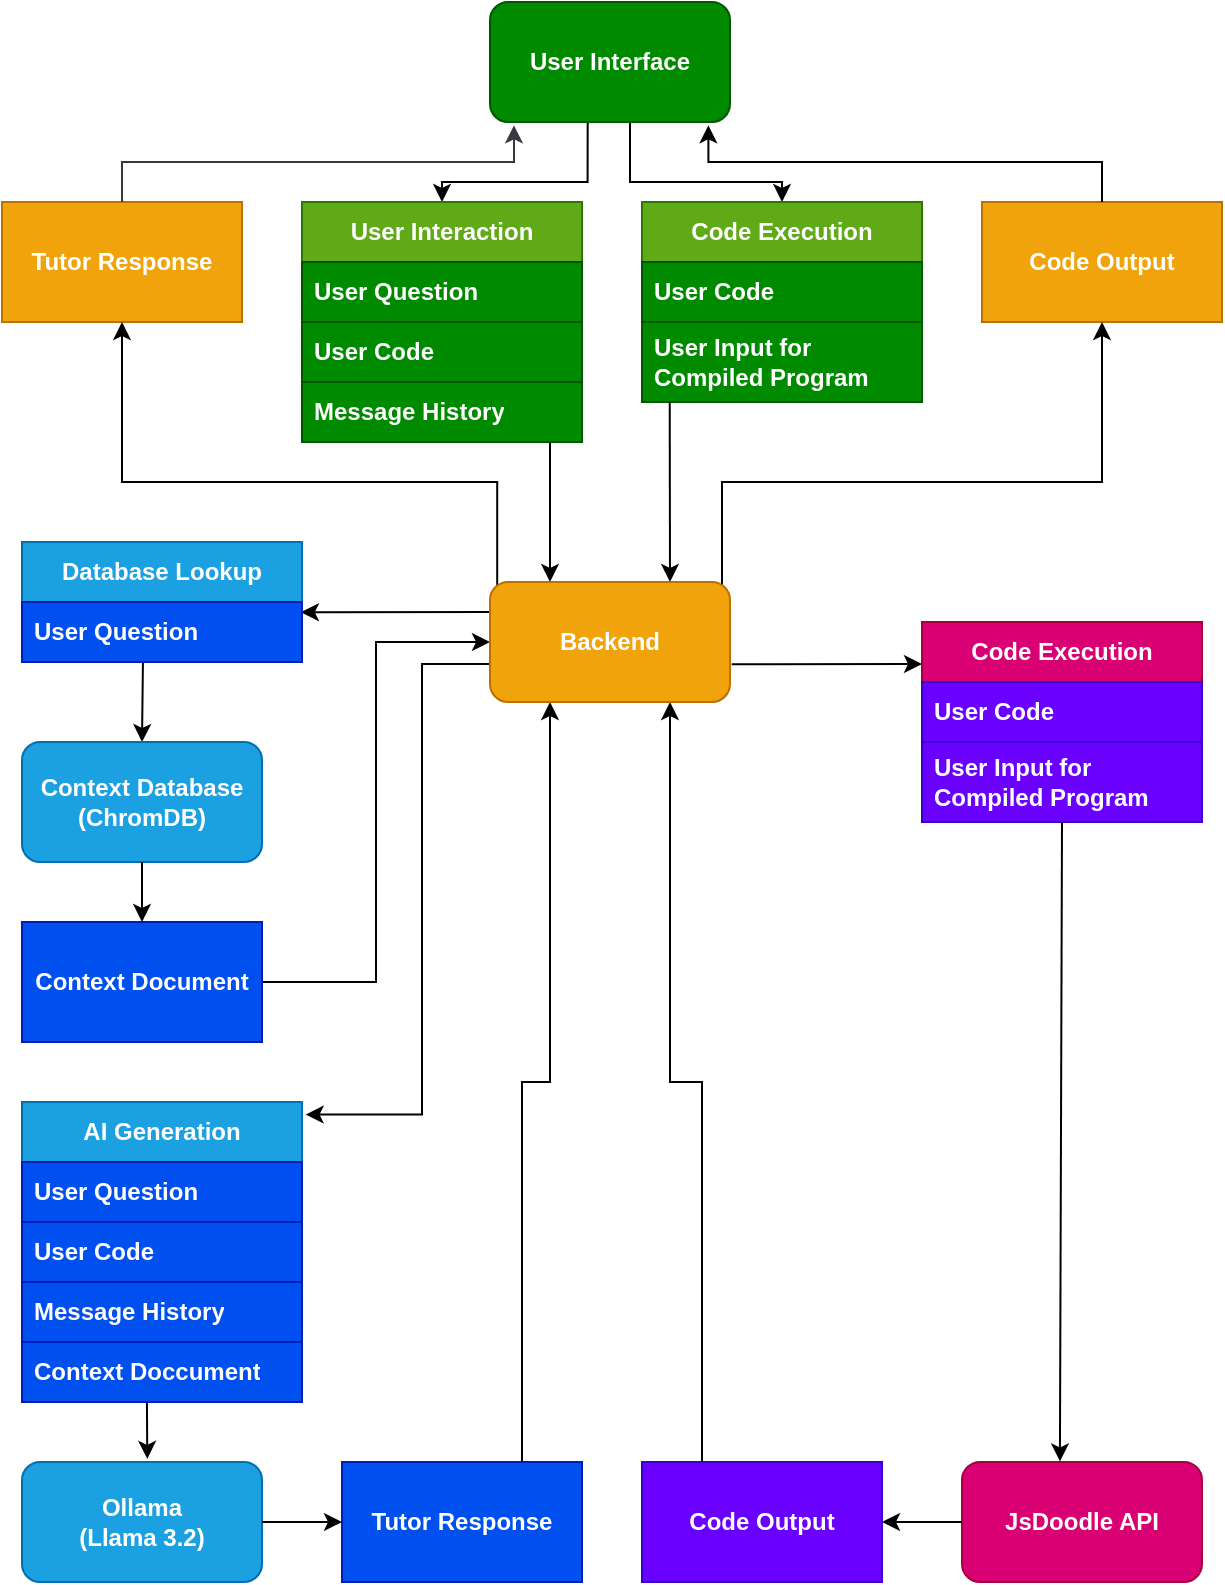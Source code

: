 <mxfile version="26.2.14">
  <diagram name="Page-1" id="X-LDxqIxmJktr7mWhacj">
    <mxGraphModel dx="2025" dy="1124" grid="1" gridSize="10" guides="1" tooltips="1" connect="1" arrows="1" fold="1" page="1" pageScale="1" pageWidth="850" pageHeight="1100" math="0" shadow="0">
      <root>
        <mxCell id="0" />
        <mxCell id="1" parent="0" />
        <mxCell id="BgU1j7NmNOqVow7ONl87-14" value="" style="endArrow=classic;rounded=0;entryX=0.5;entryY=0;entryDx=0;entryDy=0;exitX=0.432;exitY=0.964;exitDx=0;exitDy=0;strokeColor=light-dark(#000000,#000000);swimlaneLine=1;shadow=0;fontStyle=1;fontColor=light-dark(#ffffff, #121212);textShadow=0;labelBorderColor=none;labelBackgroundColor=none;html=1;exitPerimeter=0;" parent="1" source="BgU1j7NmNOqVow7ONl87-13" target="BgU1j7NmNOqVow7ONl87-9" edge="1">
          <mxGeometry width="50" height="50" relative="1" as="geometry">
            <mxPoint x="80" y="320" as="sourcePoint" />
            <mxPoint x="230" y="320" as="targetPoint" />
          </mxGeometry>
        </mxCell>
        <mxCell id="BgU1j7NmNOqVow7ONl87-1" value="" style="endArrow=classic;rounded=0;exitX=0.407;exitY=0.93;exitDx=0;exitDy=0;entryX=0.5;entryY=0;entryDx=0;entryDy=0;strokeColor=light-dark(#000000,#000000);swimlaneLine=1;shadow=0;fontStyle=1;fontColor=light-dark(#ffffff, #121212);textShadow=0;labelBorderColor=none;labelBackgroundColor=none;html=1;exitPerimeter=0;edgeStyle=orthogonalEdgeStyle;" parent="1" source="BgU1j7NmNOqVow7ONl87-45" target="BgU1j7NmNOqVow7ONl87-2" edge="1">
          <mxGeometry width="50" height="50" relative="1" as="geometry">
            <mxPoint x="320" y="270" as="sourcePoint" />
            <mxPoint x="370" y="220" as="targetPoint" />
            <Array as="points">
              <mxPoint x="403" y="110" />
              <mxPoint x="330" y="110" />
            </Array>
          </mxGeometry>
        </mxCell>
        <mxCell id="BgU1j7NmNOqVow7ONl87-2" value="User Interaction" style="swimlane;fontStyle=1;childLayout=stackLayout;horizontal=1;startSize=30;horizontalStack=0;resizeParent=1;resizeParentMax=0;resizeLast=0;collapsible=1;marginBottom=0;fillColor=#60a917;fontColor=#ffffff;strokeColor=#2D7600;swimlaneLine=1;shadow=0;textShadow=0;labelBorderColor=none;labelBackgroundColor=none;html=1;whiteSpace=wrap;fillStyle=auto;" parent="1" vertex="1">
          <mxGeometry x="260" y="120" width="140" height="120" as="geometry" />
        </mxCell>
        <mxCell id="BgU1j7NmNOqVow7ONl87-3" value="User Question" style="text;strokeColor=#005700;fillColor=#008a00;align=left;verticalAlign=middle;spacingLeft=4;spacingRight=4;overflow=hidden;points=[[0,0.5],[1,0.5]];portConstraint=eastwest;rotatable=0;fontColor=light-dark(#ffffff, #121212);swimlaneLine=1;shadow=0;fontStyle=1;textShadow=0;labelBorderColor=none;labelBackgroundColor=none;html=1;whiteSpace=wrap;" parent="BgU1j7NmNOqVow7ONl87-2" vertex="1">
          <mxGeometry y="30" width="140" height="30" as="geometry" />
        </mxCell>
        <mxCell id="BgU1j7NmNOqVow7ONl87-4" value="User Code" style="text;strokeColor=#005700;fillColor=#008a00;align=left;verticalAlign=middle;spacingLeft=4;spacingRight=4;overflow=hidden;points=[[0,0.5],[1,0.5]];portConstraint=eastwest;rotatable=0;fontColor=light-dark(#ffffff, #121212);swimlaneLine=1;shadow=0;fontStyle=1;textShadow=0;labelBorderColor=none;labelBackgroundColor=none;html=1;whiteSpace=wrap;" parent="BgU1j7NmNOqVow7ONl87-2" vertex="1">
          <mxGeometry y="60" width="140" height="30" as="geometry" />
        </mxCell>
        <mxCell id="BgU1j7NmNOqVow7ONl87-5" value="Message History" style="text;strokeColor=#005700;fillColor=#008a00;align=left;verticalAlign=middle;spacingLeft=4;spacingRight=4;overflow=hidden;points=[[0,0.5],[1,0.5]];portConstraint=eastwest;rotatable=0;fontColor=light-dark(#ffffff, #121212);swimlaneLine=1;shadow=0;fontStyle=1;textShadow=0;labelBorderColor=none;labelBackgroundColor=none;html=1;whiteSpace=wrap;" parent="BgU1j7NmNOqVow7ONl87-2" vertex="1">
          <mxGeometry y="90" width="140" height="30" as="geometry" />
        </mxCell>
        <mxCell id="BgU1j7NmNOqVow7ONl87-6" value="" style="endArrow=classic;rounded=0;entryX=0.25;entryY=0;entryDx=0;entryDy=0;strokeColor=light-dark(#000000,#000000);swimlaneLine=1;shadow=0;fontStyle=1;fontColor=light-dark(#ffffff, #121212);textShadow=0;labelBorderColor=none;labelBackgroundColor=none;html=1;" parent="1" target="BgU1j7NmNOqVow7ONl87-47" edge="1">
          <mxGeometry width="50" height="50" relative="1" as="geometry">
            <mxPoint x="384" y="240" as="sourcePoint" />
            <mxPoint x="350" y="330" as="targetPoint" />
          </mxGeometry>
        </mxCell>
        <mxCell id="BgU1j7NmNOqVow7ONl87-7" value="" style="endArrow=classic;rounded=0;exitX=0;exitY=0.25;exitDx=0;exitDy=0;strokeColor=light-dark(#000000,#000000);swimlaneLine=1;shadow=0;fontStyle=1;fontColor=light-dark(#ffffff, #121212);textShadow=0;labelBorderColor=none;labelBackgroundColor=none;html=1;entryX=0.996;entryY=0.17;entryDx=0;entryDy=0;entryPerimeter=0;" parent="1" source="BgU1j7NmNOqVow7ONl87-47" target="BgU1j7NmNOqVow7ONl87-13" edge="1">
          <mxGeometry width="50" height="50" relative="1" as="geometry">
            <mxPoint x="230" y="550" as="sourcePoint" />
            <mxPoint x="250" y="425" as="targetPoint" />
          </mxGeometry>
        </mxCell>
        <mxCell id="BgU1j7NmNOqVow7ONl87-8" value="" style="endArrow=classic;rounded=0;exitX=1;exitY=0.5;exitDx=0;exitDy=0;entryX=0;entryY=0.5;entryDx=0;entryDy=0;strokeColor=light-dark(#000000,#000000);swimlaneLine=1;shadow=0;fontStyle=1;fontColor=light-dark(#ffffff, #121212);textShadow=0;labelBorderColor=none;labelBackgroundColor=none;html=1;edgeStyle=orthogonalEdgeStyle;" parent="1" source="BgU1j7NmNOqVow7ONl87-15" target="BgU1j7NmNOqVow7ONl87-47" edge="1">
          <mxGeometry width="50" height="50" relative="1" as="geometry">
            <mxPoint x="140" y="490" as="sourcePoint" />
            <mxPoint x="340" y="430" as="targetPoint" />
          </mxGeometry>
        </mxCell>
        <mxCell id="BgU1j7NmNOqVow7ONl87-9" value="Context Database (ChromDB)" style="rounded=1;fillColor=#1ba1e2;fontColor=light-dark(#ffffff, #121212);strokeColor=#006EAF;swimlaneLine=1;shadow=0;fontStyle=1;textShadow=0;labelBorderColor=none;labelBackgroundColor=none;html=1;whiteSpace=wrap;" parent="1" vertex="1">
          <mxGeometry x="120" y="390" width="120" height="60" as="geometry" />
        </mxCell>
        <mxCell id="BgU1j7NmNOqVow7ONl87-10" value="" style="endArrow=classic;rounded=0;entryX=1.013;entryY=0.042;entryDx=0;entryDy=0;strokeColor=light-dark(#000000,#000000);swimlaneLine=1;shadow=0;fontStyle=1;fontColor=light-dark(#ffffff, #121212);textShadow=0;labelBorderColor=none;labelBackgroundColor=none;html=1;edgeStyle=orthogonalEdgeStyle;entryPerimeter=0;" parent="1" target="BgU1j7NmNOqVow7ONl87-23" edge="1">
          <mxGeometry width="50" height="50" relative="1" as="geometry">
            <mxPoint x="360" y="350" as="sourcePoint" />
            <mxPoint x="151" y="570" as="targetPoint" />
            <Array as="points">
              <mxPoint x="360" y="351" />
              <mxPoint x="320" y="351" />
              <mxPoint x="320" y="576" />
            </Array>
          </mxGeometry>
        </mxCell>
        <mxCell id="BgU1j7NmNOqVow7ONl87-11" value="" style="endArrow=classic;rounded=0;entryX=0.25;entryY=1;entryDx=0;entryDy=0;exitX=0.75;exitY=0;exitDx=0;exitDy=0;strokeColor=light-dark(#000000,#000000);swimlaneLine=1;shadow=0;fontStyle=1;fontColor=light-dark(#ffffff, #121212);textShadow=0;labelBorderColor=none;labelBackgroundColor=none;html=1;edgeStyle=orthogonalEdgeStyle;" parent="1" source="BgU1j7NmNOqVow7ONl87-28" target="BgU1j7NmNOqVow7ONl87-47" edge="1">
          <mxGeometry width="50" height="50" relative="1" as="geometry">
            <mxPoint x="380" y="670" as="sourcePoint" />
            <mxPoint x="280" y="610" as="targetPoint" />
          </mxGeometry>
        </mxCell>
        <mxCell id="BgU1j7NmNOqVow7ONl87-12" value="Database Lookup" style="swimlane;fontStyle=1;childLayout=stackLayout;horizontal=1;startSize=30;horizontalStack=0;resizeParent=1;resizeParentMax=0;resizeLast=0;collapsible=1;marginBottom=0;fillColor=#1ba1e2;fontColor=light-dark(#ffffff, #121212);strokeColor=#006EAF;swimlaneLine=1;shadow=0;textShadow=0;labelBorderColor=none;labelBackgroundColor=none;html=1;whiteSpace=wrap;" parent="1" vertex="1">
          <mxGeometry x="120" y="290" width="140" height="60" as="geometry" />
        </mxCell>
        <mxCell id="BgU1j7NmNOqVow7ONl87-13" value="User Question" style="text;strokeColor=#001DBC;fillColor=#0050ef;align=left;verticalAlign=middle;spacingLeft=4;spacingRight=4;overflow=hidden;points=[[0,0.5],[1,0.5]];portConstraint=eastwest;rotatable=0;fontColor=light-dark(#ffffff, #121212);swimlaneLine=1;shadow=0;fontStyle=1;textShadow=0;labelBorderColor=none;labelBackgroundColor=none;html=1;whiteSpace=wrap;" parent="BgU1j7NmNOqVow7ONl87-12" vertex="1">
          <mxGeometry y="30" width="140" height="30" as="geometry" />
        </mxCell>
        <mxCell id="BgU1j7NmNOqVow7ONl87-15" value="Context Document" style="rounded=0;fillColor=#0050ef;fontColor=light-dark(#ffffff, #121212);strokeColor=#001DBC;swimlaneLine=1;shadow=0;fontStyle=1;textShadow=0;labelBorderColor=none;labelBackgroundColor=none;html=1;whiteSpace=wrap;" parent="1" vertex="1">
          <mxGeometry x="120" y="480" width="120" height="60" as="geometry" />
        </mxCell>
        <mxCell id="BgU1j7NmNOqVow7ONl87-16" value="Ollama&lt;br&gt;(Llama 3.2)" style="rounded=1;fillColor=#1ba1e2;fontColor=light-dark(#ffffff, #121212);strokeColor=#006EAF;swimlaneLine=1;shadow=0;fontStyle=1;textShadow=0;labelBorderColor=none;labelBackgroundColor=none;html=1;whiteSpace=wrap;" parent="1" vertex="1">
          <mxGeometry x="120" y="750" width="120" height="60" as="geometry" />
        </mxCell>
        <mxCell id="BgU1j7NmNOqVow7ONl87-17" value="" style="endArrow=classic;rounded=0;exitX=0.5;exitY=1;exitDx=0;exitDy=0;entryX=0.5;entryY=0;entryDx=0;entryDy=0;strokeColor=light-dark(#000000,#000000);swimlaneLine=1;shadow=0;fontStyle=1;fontColor=light-dark(#ffffff, #121212);textShadow=0;labelBorderColor=none;labelBackgroundColor=none;html=1;" parent="1" source="BgU1j7NmNOqVow7ONl87-9" target="BgU1j7NmNOqVow7ONl87-15" edge="1">
          <mxGeometry width="50" height="50" relative="1" as="geometry">
            <mxPoint x="50" y="410" as="sourcePoint" />
            <mxPoint x="100" y="360" as="targetPoint" />
          </mxGeometry>
        </mxCell>
        <mxCell id="BgU1j7NmNOqVow7ONl87-18" value="" style="endArrow=classic;rounded=0;entryX=0.5;entryY=0;entryDx=0;entryDy=0;strokeColor=light-dark(#000000,#000000);swimlaneLine=1;shadow=0;fontStyle=1;fontColor=light-dark(#ffffff, #121212);textShadow=0;labelBorderColor=none;labelBackgroundColor=none;html=1;edgeStyle=orthogonalEdgeStyle;" parent="1" target="BgU1j7NmNOqVow7ONl87-19" edge="1">
          <mxGeometry width="50" height="50" relative="1" as="geometry">
            <mxPoint x="424" y="70" as="sourcePoint" />
            <mxPoint x="510" y="80" as="targetPoint" />
            <Array as="points">
              <mxPoint x="424" y="110" />
              <mxPoint x="500" y="110" />
            </Array>
          </mxGeometry>
        </mxCell>
        <mxCell id="BgU1j7NmNOqVow7ONl87-19" value="Code Execution" style="swimlane;fontStyle=1;childLayout=stackLayout;horizontal=1;startSize=30;horizontalStack=0;resizeParent=1;resizeParentMax=0;resizeLast=0;collapsible=1;marginBottom=0;fillColor=#60a917;fontColor=light-dark(#ffffff, #121212);strokeColor=#2D7600;swimlaneLine=1;shadow=0;textShadow=0;labelBorderColor=none;labelBackgroundColor=none;html=1;whiteSpace=wrap;" parent="1" vertex="1">
          <mxGeometry x="430" y="120" width="140" height="100" as="geometry" />
        </mxCell>
        <mxCell id="BgU1j7NmNOqVow7ONl87-20" value="User Code" style="text;strokeColor=#005700;fillColor=#008a00;align=left;verticalAlign=middle;spacingLeft=4;spacingRight=4;overflow=hidden;points=[[0,0.5],[1,0.5]];portConstraint=eastwest;rotatable=0;fontColor=light-dark(#ffffff, #121212);swimlaneLine=1;shadow=0;fontStyle=1;textShadow=0;labelBorderColor=none;labelBackgroundColor=none;html=1;whiteSpace=wrap;" parent="BgU1j7NmNOqVow7ONl87-19" vertex="1">
          <mxGeometry y="30" width="140" height="30" as="geometry" />
        </mxCell>
        <mxCell id="BgU1j7NmNOqVow7ONl87-21" value="User Input for Compiled Program" style="text;strokeColor=#005700;fillColor=#008a00;align=left;verticalAlign=middle;spacingLeft=4;spacingRight=4;overflow=hidden;points=[[0,0.5],[1,0.5]];portConstraint=eastwest;rotatable=0;fontColor=light-dark(#ffffff, #121212);swimlaneLine=1;shadow=0;fontStyle=1;textShadow=0;labelBorderColor=none;labelBackgroundColor=none;html=1;whiteSpace=wrap;" parent="BgU1j7NmNOqVow7ONl87-19" vertex="1">
          <mxGeometry y="60" width="140" height="40" as="geometry" />
        </mxCell>
        <mxCell id="BgU1j7NmNOqVow7ONl87-22" value="" style="endArrow=classic;rounded=0;exitX=0.099;exitY=0.998;exitDx=0;exitDy=0;entryX=0.75;entryY=0;entryDx=0;entryDy=0;strokeColor=light-dark(#000000,#000000);swimlaneLine=1;shadow=0;fontStyle=1;fontColor=light-dark(#ffffff, #121212);textShadow=0;labelBorderColor=none;labelBackgroundColor=none;html=1;exitPerimeter=0;" parent="1" source="BgU1j7NmNOqVow7ONl87-21" target="BgU1j7NmNOqVow7ONl87-47" edge="1">
          <mxGeometry width="50" height="50" relative="1" as="geometry">
            <mxPoint x="510" y="280" as="sourcePoint" />
            <mxPoint x="560" y="230" as="targetPoint" />
          </mxGeometry>
        </mxCell>
        <mxCell id="BgU1j7NmNOqVow7ONl87-28" value="Tutor Response" style="rounded=0;fillColor=#0050ef;fontColor=light-dark(#ffffff, #121212);strokeColor=#001DBC;swimlaneLine=1;shadow=0;fontStyle=1;textShadow=0;labelBorderColor=none;labelBackgroundColor=none;html=1;whiteSpace=wrap;" parent="1" vertex="1">
          <mxGeometry x="280" y="750" width="120" height="60" as="geometry" />
        </mxCell>
        <mxCell id="BgU1j7NmNOqVow7ONl87-29" value="" style="endArrow=classic;rounded=0;exitX=0.446;exitY=0.887;exitDx=0;exitDy=0;entryX=0.522;entryY=-0.026;entryDx=0;entryDy=0;strokeColor=light-dark(#000000,#000000);swimlaneLine=1;shadow=0;fontStyle=1;fontColor=light-dark(#ffffff, #121212);textShadow=0;labelBorderColor=none;labelBackgroundColor=none;html=1;exitPerimeter=0;entryPerimeter=0;" parent="1" source="BgU1j7NmNOqVow7ONl87-27" target="BgU1j7NmNOqVow7ONl87-16" edge="1">
          <mxGeometry width="50" height="50" relative="1" as="geometry">
            <mxPoint x="170" y="720" as="sourcePoint" />
            <mxPoint x="220" y="670" as="targetPoint" />
          </mxGeometry>
        </mxCell>
        <mxCell id="BgU1j7NmNOqVow7ONl87-30" value="" style="endArrow=classic;rounded=0;exitX=1;exitY=0.5;exitDx=0;exitDy=0;entryX=0;entryY=0.5;entryDx=0;entryDy=0;strokeColor=light-dark(#000000,#000000);swimlaneLine=1;shadow=0;fontStyle=1;fontColor=light-dark(#ffffff, #121212);textShadow=0;labelBorderColor=none;labelBackgroundColor=none;html=1;" parent="1" source="BgU1j7NmNOqVow7ONl87-16" target="BgU1j7NmNOqVow7ONl87-28" edge="1">
          <mxGeometry width="50" height="50" relative="1" as="geometry">
            <mxPoint x="190" y="740" as="sourcePoint" />
            <mxPoint x="240" y="690" as="targetPoint" />
          </mxGeometry>
        </mxCell>
        <mxCell id="BgU1j7NmNOqVow7ONl87-31" value="Tutor Response" style="rounded=0;fillColor=light-dark(#F0A30A,#F0A30A);fontColor=light-dark(#ffffff, #121212);strokeColor=#BD7000;swimlaneLine=1;shadow=0;fontStyle=1;textShadow=0;labelBorderColor=none;labelBackgroundColor=none;html=1;whiteSpace=wrap;gradientColor=none;" parent="1" vertex="1">
          <mxGeometry x="110" y="120" width="120" height="60" as="geometry" />
        </mxCell>
        <mxCell id="BgU1j7NmNOqVow7ONl87-32" value="&lt;br&gt;&lt;br&gt;" style="endArrow=classic;rounded=0;exitX=0.5;exitY=0;exitDx=0;exitDy=0;entryX=0.1;entryY=1.028;entryDx=0;entryDy=0;fillColor=#eeeeee;strokeColor=light-dark(#36393D,#000000);swimlaneLine=1;shadow=0;fontStyle=1;fontColor=light-dark(#ffffff, #121212);textShadow=0;labelBorderColor=none;labelBackgroundColor=none;html=1;edgeStyle=orthogonalEdgeStyle;elbow=vertical;entryPerimeter=0;" parent="1" source="BgU1j7NmNOqVow7ONl87-31" target="BgU1j7NmNOqVow7ONl87-45" edge="1">
          <mxGeometry width="50" height="50" relative="1" as="geometry">
            <mxPoint x="160" y="140" as="sourcePoint" />
            <mxPoint x="210" y="90" as="targetPoint" />
          </mxGeometry>
        </mxCell>
        <mxCell id="BgU1j7NmNOqVow7ONl87-33" value="" style="endArrow=classic;rounded=0;entryX=0.5;entryY=1;entryDx=0;entryDy=0;exitX=0.03;exitY=0.17;exitDx=0;exitDy=0;strokeColor=light-dark(#000000,#000000);exitPerimeter=0;swimlaneLine=1;shadow=0;fontStyle=1;fontColor=light-dark(#ffffff, #121212);textShadow=0;labelBorderColor=none;labelBackgroundColor=none;html=1;elbow=vertical;edgeStyle=orthogonalEdgeStyle;" parent="1" source="BgU1j7NmNOqVow7ONl87-47" target="BgU1j7NmNOqVow7ONl87-31" edge="1">
          <mxGeometry width="50" height="50" relative="1" as="geometry">
            <mxPoint x="440" y="390" as="sourcePoint" />
            <mxPoint x="350" y="300" as="targetPoint" />
            <Array as="points">
              <mxPoint x="358" y="260" />
              <mxPoint x="170" y="260" />
            </Array>
          </mxGeometry>
        </mxCell>
        <mxCell id="BgU1j7NmNOqVow7ONl87-34" value="Code Output" style="rounded=0;fillColor=light-dark(#F0A30A,#F0A30A);fontColor=light-dark(#ffffff, #121212);strokeColor=#BD7000;swimlaneLine=1;shadow=0;fontStyle=1;textShadow=0;labelBorderColor=none;labelBackgroundColor=none;html=1;whiteSpace=wrap;" parent="1" vertex="1">
          <mxGeometry x="600" y="120" width="120" height="60" as="geometry" />
        </mxCell>
        <mxCell id="BgU1j7NmNOqVow7ONl87-35" value="" style="endArrow=classic;rounded=0;entryX=0.91;entryY=1.028;entryDx=0;entryDy=0;exitX=0.5;exitY=0;exitDx=0;exitDy=0;strokeColor=light-dark(#000000,#000000);swimlaneLine=1;shadow=0;fontStyle=1;fontColor=light-dark(#ffffff, #121212);textShadow=0;labelBorderColor=none;labelBackgroundColor=none;html=1;flowAnimation=0;edgeStyle=orthogonalEdgeStyle;entryPerimeter=0;" parent="1" source="BgU1j7NmNOqVow7ONl87-34" target="BgU1j7NmNOqVow7ONl87-45" edge="1">
          <mxGeometry width="50" height="50" relative="1" as="geometry">
            <mxPoint x="620" y="110" as="sourcePoint" />
            <mxPoint x="670" y="60" as="targetPoint" />
          </mxGeometry>
        </mxCell>
        <mxCell id="BgU1j7NmNOqVow7ONl87-36" value="Code Output" style="rounded=0;fillColor=#6a00ff;fontColor=light-dark(#ffffff, #121212);strokeColor=#3700CC;swimlaneLine=1;shadow=0;fontStyle=1;textShadow=0;labelBorderColor=none;labelBackgroundColor=none;html=1;whiteSpace=wrap;" parent="1" vertex="1">
          <mxGeometry x="430" y="750" width="120" height="60" as="geometry" />
        </mxCell>
        <mxCell id="BgU1j7NmNOqVow7ONl87-37" value="JsDoodle API" style="rounded=1;fillColor=light-dark(#D80073,#C962CC);fontColor=light-dark(#ffffff, #121212);strokeColor=#A50040;swimlaneLine=1;shadow=0;fontStyle=1;textShadow=0;labelBorderColor=none;labelBackgroundColor=none;html=1;whiteSpace=wrap;" parent="1" vertex="1">
          <mxGeometry x="590" y="750" width="120" height="60" as="geometry" />
        </mxCell>
        <mxCell id="BgU1j7NmNOqVow7ONl87-38" value="Code Execution" style="swimlane;fontStyle=1;childLayout=stackLayout;horizontal=1;startSize=30;horizontalStack=0;resizeParent=1;resizeParentMax=0;resizeLast=0;collapsible=1;marginBottom=0;fillColor=light-dark(#D80073,#C962CC);fontColor=light-dark(#ffffff, #121212);strokeColor=#A50040;swimlaneLine=1;shadow=0;textShadow=0;labelBorderColor=none;labelBackgroundColor=none;html=1;whiteSpace=wrap;gradientColor=none;" parent="1" vertex="1">
          <mxGeometry x="570" y="330" width="140" height="100" as="geometry" />
        </mxCell>
        <mxCell id="BgU1j7NmNOqVow7ONl87-39" value="User Code" style="text;strokeColor=#3700CC;fillColor=#6a00ff;align=left;verticalAlign=middle;spacingLeft=4;spacingRight=4;overflow=hidden;points=[[0,0.5],[1,0.5]];portConstraint=eastwest;rotatable=0;fontColor=light-dark(#ffffff, #121212);swimlaneLine=1;shadow=0;fontStyle=1;textShadow=0;labelBorderColor=none;labelBackgroundColor=none;html=1;whiteSpace=wrap;" parent="BgU1j7NmNOqVow7ONl87-38" vertex="1">
          <mxGeometry y="30" width="140" height="30" as="geometry" />
        </mxCell>
        <mxCell id="BgU1j7NmNOqVow7ONl87-40" value="User Input for Compiled Program" style="text;strokeColor=#3700CC;fillColor=#6a00ff;align=left;verticalAlign=middle;spacingLeft=4;spacingRight=4;overflow=hidden;points=[[0,0.5],[1,0.5]];portConstraint=eastwest;rotatable=0;fontColor=light-dark(#ffffff, #121212);swimlaneLine=1;shadow=0;fontStyle=1;textShadow=0;labelBorderColor=none;labelBackgroundColor=none;html=1;whiteSpace=wrap;" parent="BgU1j7NmNOqVow7ONl87-38" vertex="1">
          <mxGeometry y="60" width="140" height="40" as="geometry" />
        </mxCell>
        <mxCell id="BgU1j7NmNOqVow7ONl87-41" value="" style="endArrow=classic;rounded=0;strokeColor=light-dark(#000000,#000000);swimlaneLine=1;shadow=0;fontStyle=1;fontColor=light-dark(#ffffff, #121212);textShadow=0;labelBorderColor=none;labelBackgroundColor=none;html=1;exitX=1.007;exitY=0.685;exitDx=0;exitDy=0;exitPerimeter=0;" parent="1" source="BgU1j7NmNOqVow7ONl87-47" edge="1">
          <mxGeometry width="50" height="50" relative="1" as="geometry">
            <mxPoint x="520" y="350" as="sourcePoint" />
            <mxPoint x="570" y="351" as="targetPoint" />
          </mxGeometry>
        </mxCell>
        <mxCell id="BgU1j7NmNOqVow7ONl87-42" value="" style="endArrow=classic;rounded=0;exitX=0.5;exitY=1;exitDx=0;exitDy=0;entryX=0.408;entryY=-0.005;entryDx=0;entryDy=0;strokeColor=light-dark(#000000,#000000);swimlaneLine=1;shadow=0;fontStyle=1;fontColor=light-dark(#ffffff, #121212);textShadow=0;labelBorderColor=none;labelBackgroundColor=none;html=1;entryPerimeter=0;" parent="1" source="BgU1j7NmNOqVow7ONl87-38" target="BgU1j7NmNOqVow7ONl87-37" edge="1">
          <mxGeometry width="50" height="50" relative="1" as="geometry">
            <mxPoint x="620" y="460" as="sourcePoint" />
            <mxPoint x="630" y="530" as="targetPoint" />
          </mxGeometry>
        </mxCell>
        <mxCell id="BgU1j7NmNOqVow7ONl87-43" value="" style="endArrow=classic;rounded=0;exitX=0;exitY=0.5;exitDx=0;exitDy=0;entryX=1;entryY=0.5;entryDx=0;entryDy=0;strokeColor=light-dark(#000000,#000000);swimlaneLine=1;shadow=0;fontStyle=1;fontColor=light-dark(#ffffff, #121212);textShadow=0;labelBorderColor=none;labelBackgroundColor=none;html=1;" parent="1" source="BgU1j7NmNOqVow7ONl87-37" target="BgU1j7NmNOqVow7ONl87-36" edge="1">
          <mxGeometry width="50" height="50" relative="1" as="geometry">
            <mxPoint x="620" y="620" as="sourcePoint" />
            <mxPoint x="540" y="600" as="targetPoint" />
          </mxGeometry>
        </mxCell>
        <mxCell id="BgU1j7NmNOqVow7ONl87-44" value="" style="endArrow=classic;rounded=0;entryX=0.75;entryY=1;entryDx=0;entryDy=0;exitX=0.25;exitY=0;exitDx=0;exitDy=0;strokeColor=light-dark(#000000,#000000);swimlaneLine=1;shadow=0;fontStyle=1;fontColor=light-dark(#ffffff, #121212);textShadow=0;labelBorderColor=none;labelBackgroundColor=none;html=1;edgeStyle=orthogonalEdgeStyle;" parent="1" source="BgU1j7NmNOqVow7ONl87-36" target="BgU1j7NmNOqVow7ONl87-47" edge="1">
          <mxGeometry width="50" height="50" relative="1" as="geometry">
            <mxPoint x="460" y="660" as="sourcePoint" />
            <mxPoint x="456" y="450" as="targetPoint" />
          </mxGeometry>
        </mxCell>
        <mxCell id="BgU1j7NmNOqVow7ONl87-45" value="User Interface" style="rounded=1;fillColor=#008a00;fontColor=light-dark(#ffffff, #121212);strokeColor=#005700;swimlaneLine=1;shadow=0;fontStyle=1;textShadow=0;labelBorderColor=none;labelBackgroundColor=none;html=1;whiteSpace=wrap;" parent="1" vertex="1">
          <mxGeometry x="354" y="20" width="120" height="60" as="geometry" />
        </mxCell>
        <mxCell id="BgU1j7NmNOqVow7ONl87-46" value="" style="endArrow=classic;rounded=0;exitX=0.717;exitY=0.5;exitDx=0;exitDy=0;entryX=0.5;entryY=1;entryDx=0;entryDy=0;strokeColor=light-dark(#000000,#000000);exitPerimeter=0;swimlaneLine=1;shadow=0;fontStyle=1;fontColor=light-dark(#ffffff, #121212);textShadow=0;labelBorderColor=none;labelBackgroundColor=none;html=1;edgeStyle=orthogonalEdgeStyle;" parent="1" source="BgU1j7NmNOqVow7ONl87-47" target="BgU1j7NmNOqVow7ONl87-34" edge="1">
          <mxGeometry width="50" height="50" relative="1" as="geometry">
            <mxPoint x="530" y="390" as="sourcePoint" />
            <mxPoint x="660" y="300" as="targetPoint" />
            <Array as="points">
              <mxPoint x="470" y="340" />
              <mxPoint x="470" y="260" />
              <mxPoint x="660" y="260" />
            </Array>
          </mxGeometry>
        </mxCell>
        <mxCell id="BgU1j7NmNOqVow7ONl87-47" value="Backend" style="rounded=1;fillColor=light-dark(#F0A30A,#F0A30A);fontColor=light-dark(#ffffff, #121212);strokeColor=#BD7000;swimlaneLine=1;shadow=0;fontStyle=1;textShadow=0;labelBorderColor=none;labelBackgroundColor=none;html=1;whiteSpace=wrap;" parent="1" vertex="1">
          <mxGeometry x="354" y="310" width="120" height="60" as="geometry" />
        </mxCell>
        <mxCell id="BgU1j7NmNOqVow7ONl87-23" value="AI Generation" style="swimlane;fontStyle=1;childLayout=stackLayout;horizontal=1;startSize=30;horizontalStack=0;resizeParent=1;resizeParentMax=0;resizeLast=0;collapsible=1;marginBottom=0;fillColor=#1ba1e2;fontColor=light-dark(#ffffff, #121212);strokeColor=#006EAF;swimlaneLine=1;shadow=0;textShadow=0;labelBorderColor=none;labelBackgroundColor=none;html=1;whiteSpace=wrap;" parent="1" vertex="1">
          <mxGeometry x="120" y="570" width="140" height="150" as="geometry" />
        </mxCell>
        <mxCell id="BgU1j7NmNOqVow7ONl87-24" value="User Question" style="text;strokeColor=#001DBC;fillColor=#0050ef;align=left;verticalAlign=middle;spacingLeft=4;spacingRight=4;overflow=hidden;points=[[0,0.5],[1,0.5]];portConstraint=eastwest;rotatable=0;fontColor=light-dark(#ffffff, #121212);swimlaneLine=1;shadow=0;fontStyle=1;textShadow=0;labelBorderColor=none;labelBackgroundColor=none;html=1;whiteSpace=wrap;" parent="BgU1j7NmNOqVow7ONl87-23" vertex="1">
          <mxGeometry y="30" width="140" height="30" as="geometry" />
        </mxCell>
        <mxCell id="BgU1j7NmNOqVow7ONl87-25" value="User Code" style="text;strokeColor=#001DBC;fillColor=#0050ef;align=left;verticalAlign=middle;spacingLeft=4;spacingRight=4;overflow=hidden;points=[[0,0.5],[1,0.5]];portConstraint=eastwest;rotatable=0;fontColor=light-dark(#ffffff, #121212);swimlaneLine=1;shadow=0;fontStyle=1;textShadow=0;labelBorderColor=none;labelBackgroundColor=none;html=1;whiteSpace=wrap;" parent="BgU1j7NmNOqVow7ONl87-23" vertex="1">
          <mxGeometry y="60" width="140" height="30" as="geometry" />
        </mxCell>
        <mxCell id="BgU1j7NmNOqVow7ONl87-26" value="Message History" style="text;strokeColor=#001DBC;fillColor=#0050ef;align=left;verticalAlign=middle;spacingLeft=4;spacingRight=4;overflow=hidden;points=[[0,0.5],[1,0.5]];portConstraint=eastwest;rotatable=0;fontColor=light-dark(#ffffff, #121212);swimlaneLine=1;shadow=0;fontStyle=1;textShadow=0;labelBorderColor=none;labelBackgroundColor=none;html=1;whiteSpace=wrap;" parent="BgU1j7NmNOqVow7ONl87-23" vertex="1">
          <mxGeometry y="90" width="140" height="30" as="geometry" />
        </mxCell>
        <mxCell id="BgU1j7NmNOqVow7ONl87-27" value="Context Doccument" style="text;strokeColor=#001DBC;fillColor=#0050ef;align=left;verticalAlign=middle;spacingLeft=4;spacingRight=4;overflow=hidden;points=[[0,0.5],[1,0.5]];portConstraint=eastwest;rotatable=0;fontColor=light-dark(#ffffff, #121212);swimlaneLine=1;shadow=0;fontStyle=1;textShadow=0;labelBorderColor=none;labelBackgroundColor=none;html=1;whiteSpace=wrap;" parent="BgU1j7NmNOqVow7ONl87-23" vertex="1">
          <mxGeometry y="120" width="140" height="30" as="geometry" />
        </mxCell>
      </root>
    </mxGraphModel>
  </diagram>
</mxfile>
